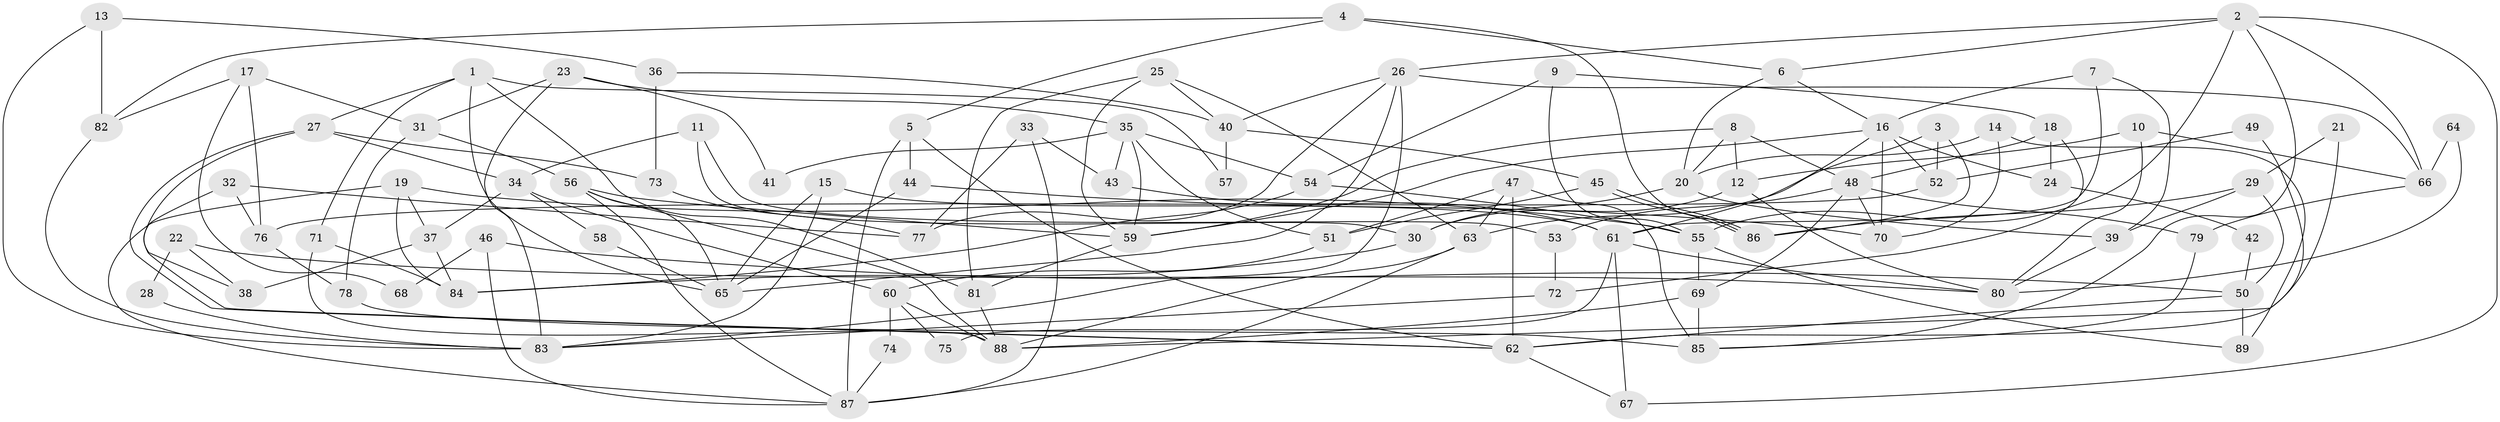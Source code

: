 // coarse degree distribution, {5: 0.12903225806451613, 6: 0.11290322580645161, 4: 0.24193548387096775, 3: 0.22580645161290322, 7: 0.12903225806451613, 2: 0.08064516129032258, 11: 0.03225806451612903, 9: 0.016129032258064516, 1: 0.016129032258064516, 8: 0.016129032258064516}
// Generated by graph-tools (version 1.1) at 2025/18/03/04/25 18:18:44]
// undirected, 89 vertices, 178 edges
graph export_dot {
graph [start="1"]
  node [color=gray90,style=filled];
  1;
  2;
  3;
  4;
  5;
  6;
  7;
  8;
  9;
  10;
  11;
  12;
  13;
  14;
  15;
  16;
  17;
  18;
  19;
  20;
  21;
  22;
  23;
  24;
  25;
  26;
  27;
  28;
  29;
  30;
  31;
  32;
  33;
  34;
  35;
  36;
  37;
  38;
  39;
  40;
  41;
  42;
  43;
  44;
  45;
  46;
  47;
  48;
  49;
  50;
  51;
  52;
  53;
  54;
  55;
  56;
  57;
  58;
  59;
  60;
  61;
  62;
  63;
  64;
  65;
  66;
  67;
  68;
  69;
  70;
  71;
  72;
  73;
  74;
  75;
  76;
  77;
  78;
  79;
  80;
  81;
  82;
  83;
  84;
  85;
  86;
  87;
  88;
  89;
  1 -- 65;
  1 -- 81;
  1 -- 27;
  1 -- 57;
  1 -- 71;
  2 -- 55;
  2 -- 66;
  2 -- 6;
  2 -- 26;
  2 -- 67;
  2 -- 85;
  3 -- 63;
  3 -- 52;
  3 -- 86;
  4 -- 6;
  4 -- 86;
  4 -- 5;
  4 -- 82;
  5 -- 62;
  5 -- 44;
  5 -- 87;
  6 -- 20;
  6 -- 16;
  7 -- 16;
  7 -- 39;
  7 -- 61;
  8 -- 59;
  8 -- 12;
  8 -- 20;
  8 -- 48;
  9 -- 55;
  9 -- 54;
  9 -- 18;
  10 -- 66;
  10 -- 80;
  10 -- 12;
  11 -- 34;
  11 -- 53;
  11 -- 30;
  12 -- 80;
  12 -- 30;
  13 -- 83;
  13 -- 82;
  13 -- 36;
  14 -- 70;
  14 -- 20;
  14 -- 89;
  15 -- 65;
  15 -- 61;
  15 -- 83;
  16 -- 70;
  16 -- 24;
  16 -- 52;
  16 -- 59;
  16 -- 61;
  17 -- 82;
  17 -- 31;
  17 -- 68;
  17 -- 76;
  18 -- 48;
  18 -- 24;
  18 -- 72;
  19 -- 55;
  19 -- 37;
  19 -- 84;
  19 -- 87;
  20 -- 30;
  20 -- 39;
  21 -- 88;
  21 -- 29;
  22 -- 80;
  22 -- 38;
  22 -- 28;
  23 -- 83;
  23 -- 35;
  23 -- 31;
  23 -- 41;
  24 -- 42;
  25 -- 63;
  25 -- 81;
  25 -- 40;
  25 -- 59;
  26 -- 40;
  26 -- 65;
  26 -- 66;
  26 -- 77;
  26 -- 83;
  27 -- 62;
  27 -- 62;
  27 -- 34;
  27 -- 73;
  28 -- 83;
  29 -- 50;
  29 -- 86;
  29 -- 39;
  30 -- 84;
  31 -- 56;
  31 -- 78;
  32 -- 76;
  32 -- 77;
  32 -- 38;
  33 -- 43;
  33 -- 87;
  33 -- 77;
  34 -- 60;
  34 -- 37;
  34 -- 58;
  35 -- 59;
  35 -- 51;
  35 -- 41;
  35 -- 43;
  35 -- 54;
  36 -- 73;
  36 -- 40;
  37 -- 84;
  37 -- 38;
  39 -- 80;
  40 -- 45;
  40 -- 57;
  42 -- 50;
  43 -- 61;
  44 -- 65;
  44 -- 70;
  45 -- 86;
  45 -- 86;
  45 -- 51;
  46 -- 50;
  46 -- 87;
  46 -- 68;
  47 -- 63;
  47 -- 62;
  47 -- 51;
  47 -- 85;
  48 -- 69;
  48 -- 53;
  48 -- 70;
  48 -- 79;
  49 -- 62;
  49 -- 52;
  50 -- 89;
  50 -- 62;
  51 -- 60;
  52 -- 76;
  53 -- 72;
  54 -- 84;
  54 -- 55;
  55 -- 69;
  55 -- 89;
  56 -- 59;
  56 -- 87;
  56 -- 65;
  56 -- 88;
  58 -- 65;
  59 -- 81;
  60 -- 88;
  60 -- 74;
  60 -- 75;
  61 -- 67;
  61 -- 75;
  61 -- 80;
  62 -- 67;
  63 -- 88;
  63 -- 87;
  64 -- 66;
  64 -- 80;
  66 -- 79;
  69 -- 88;
  69 -- 85;
  71 -- 84;
  71 -- 88;
  72 -- 83;
  73 -- 77;
  74 -- 87;
  76 -- 78;
  78 -- 85;
  79 -- 85;
  81 -- 88;
  82 -- 83;
}
